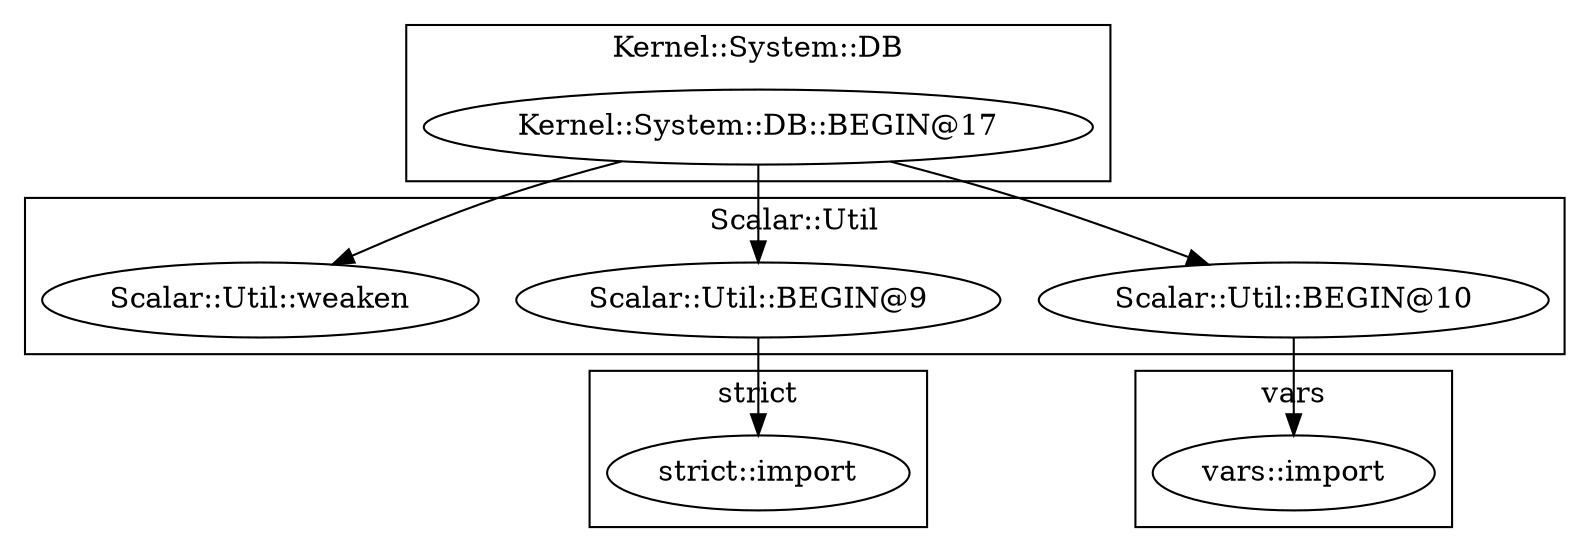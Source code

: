 digraph {
graph [overlap=false]
subgraph cluster_vars {
	label="vars";
	"vars::import";
}
subgraph cluster_strict {
	label="strict";
	"strict::import";
}
subgraph cluster_Kernel_System_DB {
	label="Kernel::System::DB";
	"Kernel::System::DB::BEGIN@17";
}
subgraph cluster_Scalar_Util {
	label="Scalar::Util";
	"Scalar::Util::BEGIN@9";
	"Scalar::Util::BEGIN@10";
	"Scalar::Util::weaken";
}
"Kernel::System::DB::BEGIN@17" -> "Scalar::Util::weaken";
"Kernel::System::DB::BEGIN@17" -> "Scalar::Util::BEGIN@10";
"Scalar::Util::BEGIN@10" -> "vars::import";
"Kernel::System::DB::BEGIN@17" -> "Scalar::Util::BEGIN@9";
"Scalar::Util::BEGIN@9" -> "strict::import";
}
